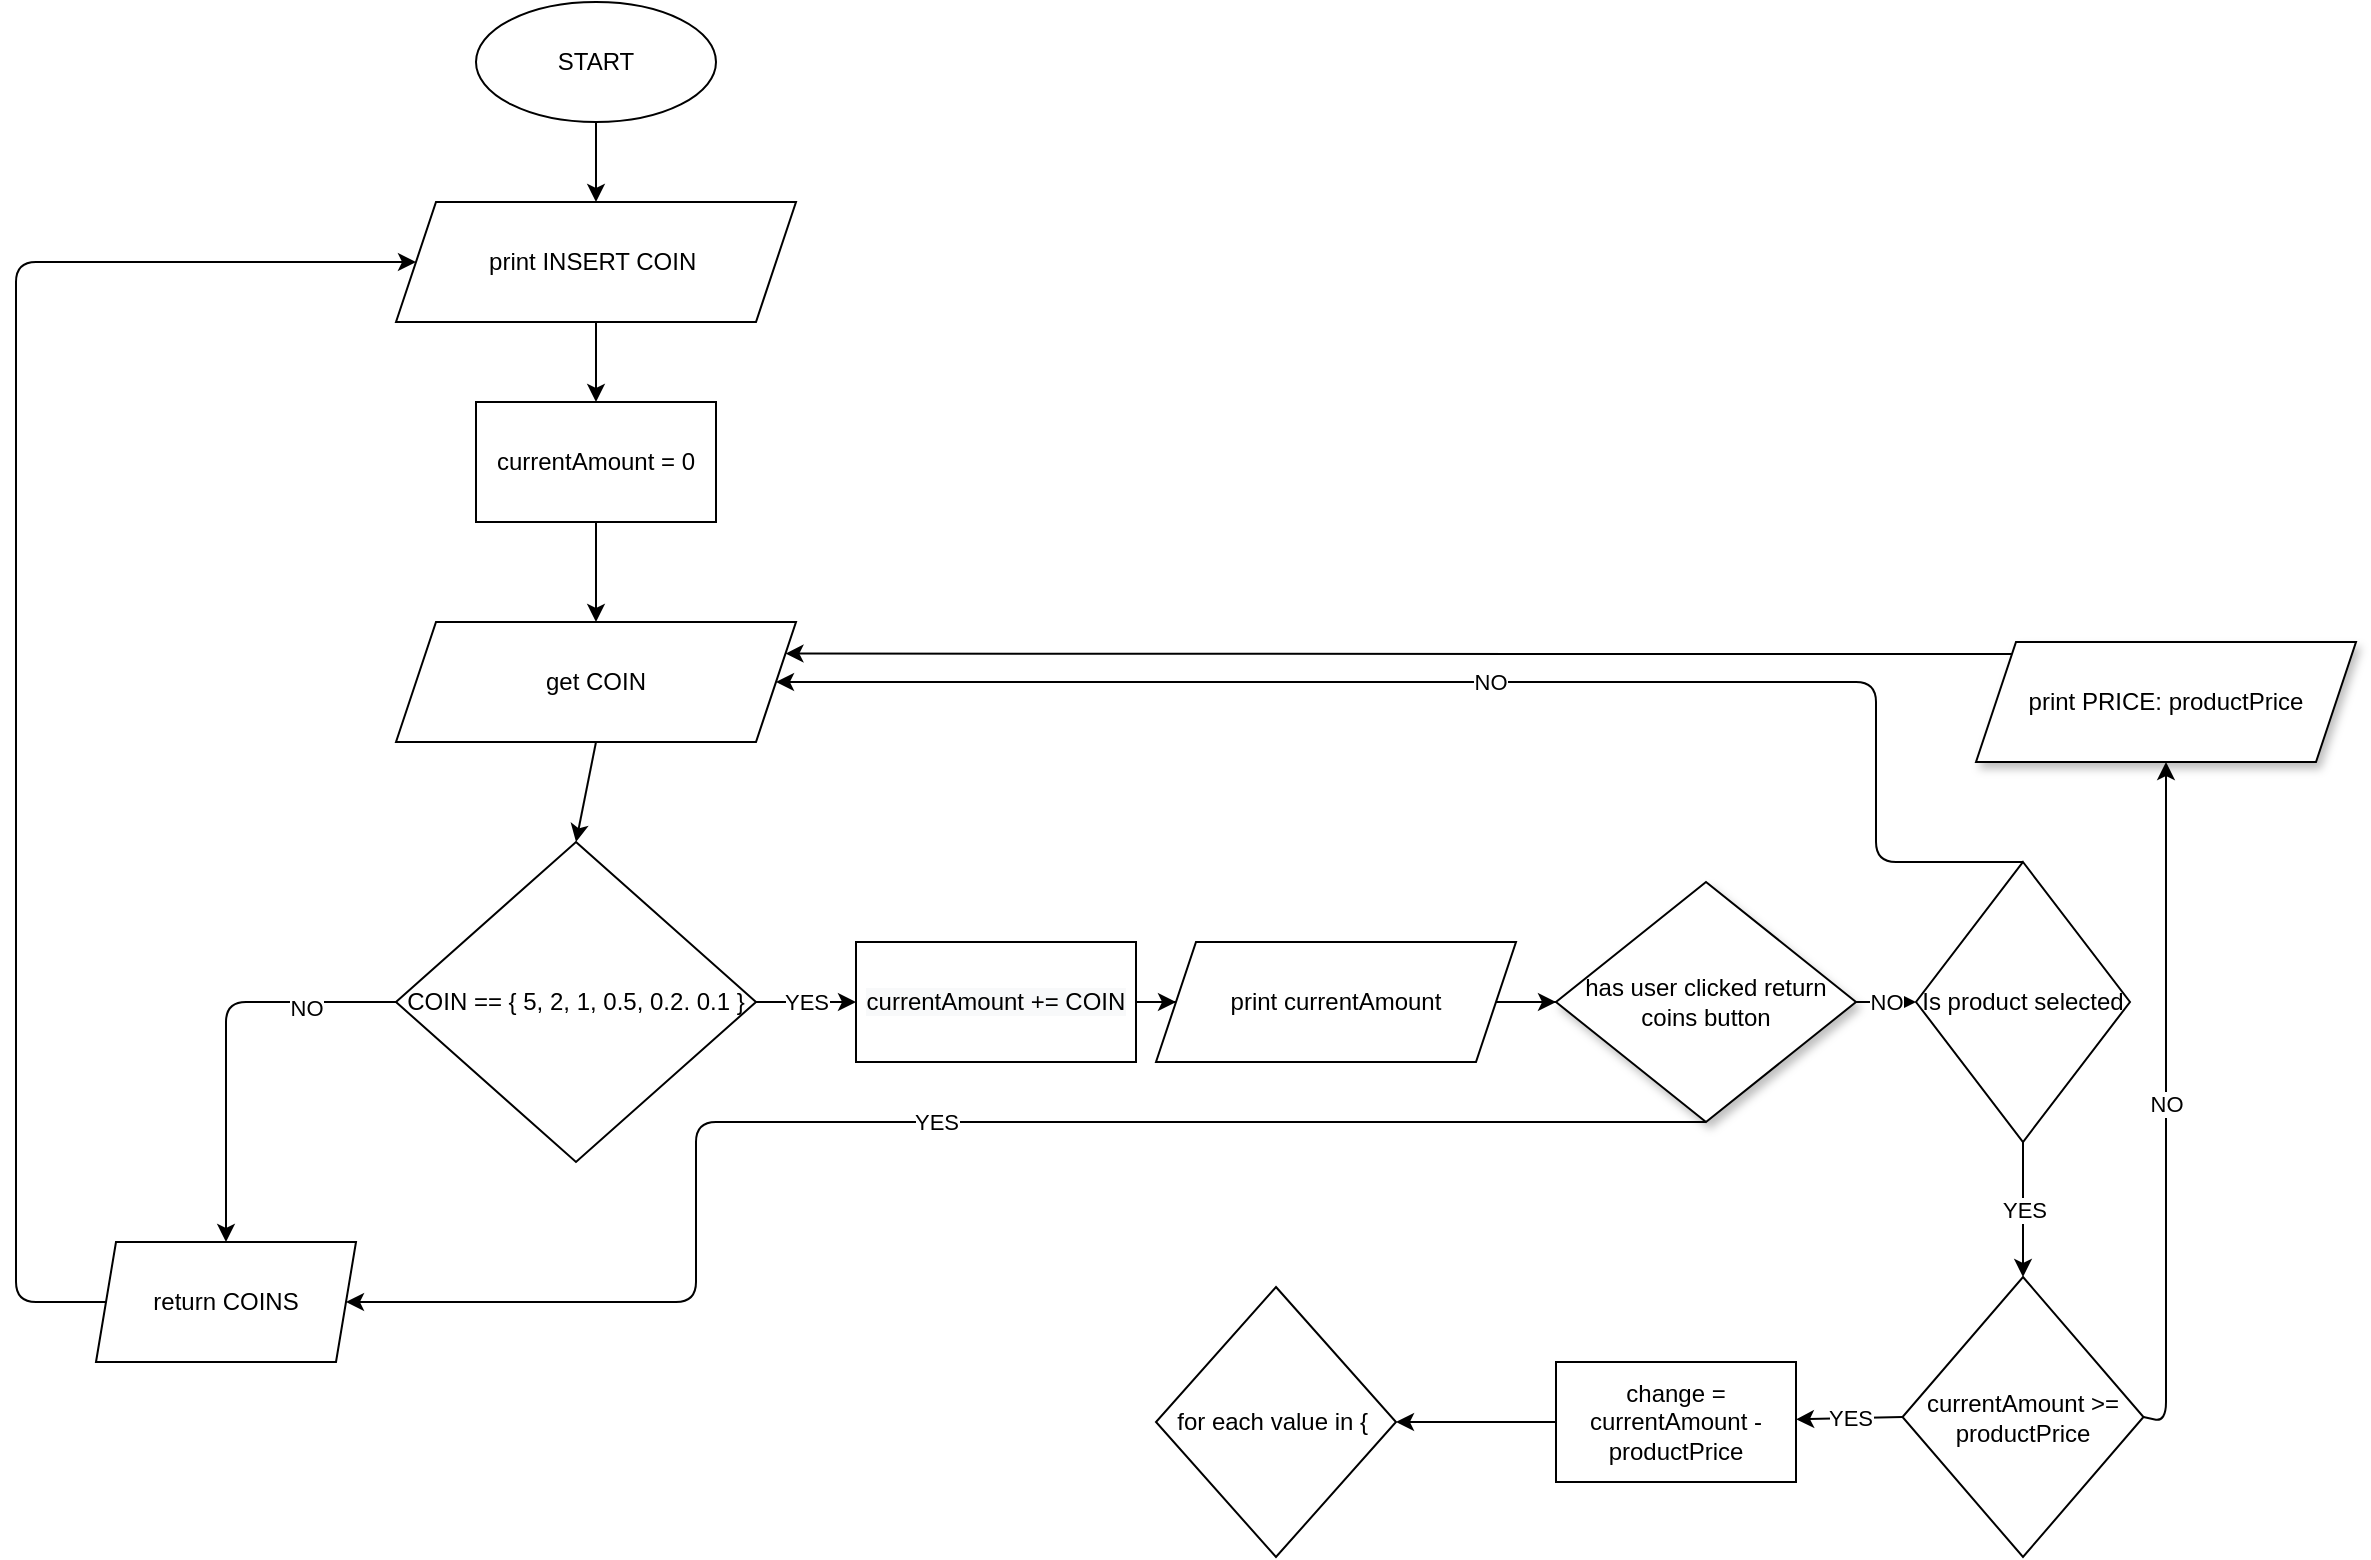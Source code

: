 <mxfile version="13.6.2" type="github">
  <diagram id="C5RBs43oDa-KdzZeNtuy" name="Page-1">
    <mxGraphModel dx="2019" dy="582" grid="1" gridSize="10" guides="1" tooltips="1" connect="1" arrows="1" fold="1" page="1" pageScale="1" pageWidth="827" pageHeight="1169" math="0" shadow="0">
      <root>
        <mxCell id="WIyWlLk6GJQsqaUBKTNV-0" />
        <mxCell id="WIyWlLk6GJQsqaUBKTNV-1" parent="WIyWlLk6GJQsqaUBKTNV-0" />
        <mxCell id="r75jW0JB1b5-8rUYqXUx-0" value="START" style="ellipse;whiteSpace=wrap;html=1;" vertex="1" parent="WIyWlLk6GJQsqaUBKTNV-1">
          <mxGeometry x="200" y="10" width="120" height="60" as="geometry" />
        </mxCell>
        <mxCell id="r75jW0JB1b5-8rUYqXUx-1" value="" style="endArrow=classic;html=1;exitX=0.5;exitY=1;exitDx=0;exitDy=0;entryX=0.5;entryY=0;entryDx=0;entryDy=0;" edge="1" parent="WIyWlLk6GJQsqaUBKTNV-1" source="r75jW0JB1b5-8rUYqXUx-0" target="r75jW0JB1b5-8rUYqXUx-2">
          <mxGeometry width="50" height="50" relative="1" as="geometry">
            <mxPoint x="230" y="150" as="sourcePoint" />
            <mxPoint x="220" y="140" as="targetPoint" />
          </mxGeometry>
        </mxCell>
        <mxCell id="r75jW0JB1b5-8rUYqXUx-2" value="print INSERT COIN&amp;nbsp;" style="shape=parallelogram;perimeter=parallelogramPerimeter;whiteSpace=wrap;html=1;fixedSize=1;" vertex="1" parent="WIyWlLk6GJQsqaUBKTNV-1">
          <mxGeometry x="160" y="110" width="200" height="60" as="geometry" />
        </mxCell>
        <mxCell id="r75jW0JB1b5-8rUYqXUx-3" value="get COIN" style="shape=parallelogram;perimeter=parallelogramPerimeter;whiteSpace=wrap;html=1;fixedSize=1;" vertex="1" parent="WIyWlLk6GJQsqaUBKTNV-1">
          <mxGeometry x="160" y="320" width="200" height="60" as="geometry" />
        </mxCell>
        <mxCell id="r75jW0JB1b5-8rUYqXUx-4" value="" style="endArrow=classic;html=1;exitX=0.5;exitY=1;exitDx=0;exitDy=0;entryX=0.5;entryY=0;entryDx=0;entryDy=0;" edge="1" parent="WIyWlLk6GJQsqaUBKTNV-1" source="r75jW0JB1b5-8rUYqXUx-2" target="r75jW0JB1b5-8rUYqXUx-23">
          <mxGeometry width="50" height="50" relative="1" as="geometry">
            <mxPoint x="240" y="200" as="sourcePoint" />
            <mxPoint x="260" y="230" as="targetPoint" />
          </mxGeometry>
        </mxCell>
        <mxCell id="r75jW0JB1b5-8rUYqXUx-5" value="COIN == { 5, 2, 1, 0.5, 0.2. 0.1 }" style="rhombus;whiteSpace=wrap;html=1;" vertex="1" parent="WIyWlLk6GJQsqaUBKTNV-1">
          <mxGeometry x="160" y="430" width="180" height="160" as="geometry" />
        </mxCell>
        <mxCell id="r75jW0JB1b5-8rUYqXUx-7" value="" style="endArrow=classic;html=1;exitX=0.5;exitY=1;exitDx=0;exitDy=0;entryX=0.5;entryY=0;entryDx=0;entryDy=0;" edge="1" parent="WIyWlLk6GJQsqaUBKTNV-1" source="r75jW0JB1b5-8rUYqXUx-3" target="r75jW0JB1b5-8rUYqXUx-5">
          <mxGeometry width="50" height="50" relative="1" as="geometry">
            <mxPoint x="380" y="440" as="sourcePoint" />
            <mxPoint x="430" y="390" as="targetPoint" />
          </mxGeometry>
        </mxCell>
        <mxCell id="r75jW0JB1b5-8rUYqXUx-10" value="" style="endArrow=classic;html=1;entryX=0;entryY=0.5;entryDx=0;entryDy=0;exitX=1;exitY=0.5;exitDx=0;exitDy=0;" edge="1" parent="WIyWlLk6GJQsqaUBKTNV-1" source="r75jW0JB1b5-8rUYqXUx-5" target="r75jW0JB1b5-8rUYqXUx-26">
          <mxGeometry relative="1" as="geometry">
            <mxPoint x="360" y="510" as="sourcePoint" />
            <mxPoint x="460" y="510" as="targetPoint" />
            <Array as="points" />
          </mxGeometry>
        </mxCell>
        <mxCell id="r75jW0JB1b5-8rUYqXUx-11" value="YES" style="edgeLabel;resizable=0;html=1;align=center;verticalAlign=middle;" connectable="0" vertex="1" parent="r75jW0JB1b5-8rUYqXUx-10">
          <mxGeometry relative="1" as="geometry" />
        </mxCell>
        <mxCell id="r75jW0JB1b5-8rUYqXUx-20" value="" style="endArrow=classic;html=1;entryX=0.5;entryY=0;entryDx=0;entryDy=0;" edge="1" parent="WIyWlLk6GJQsqaUBKTNV-1" target="r75jW0JB1b5-8rUYqXUx-22">
          <mxGeometry relative="1" as="geometry">
            <mxPoint x="160" y="510" as="sourcePoint" />
            <mxPoint x="80" y="720" as="targetPoint" />
            <Array as="points">
              <mxPoint x="75" y="510" />
              <mxPoint x="75" y="530" />
            </Array>
          </mxGeometry>
        </mxCell>
        <mxCell id="r75jW0JB1b5-8rUYqXUx-21" value="NO" style="edgeLabel;resizable=0;html=1;align=center;verticalAlign=middle;" connectable="0" vertex="1" parent="r75jW0JB1b5-8rUYqXUx-20">
          <mxGeometry relative="1" as="geometry">
            <mxPoint x="40" y="-15" as="offset" />
          </mxGeometry>
        </mxCell>
        <mxCell id="r75jW0JB1b5-8rUYqXUx-22" value="return COINS" style="shape=parallelogram;perimeter=parallelogramPerimeter;whiteSpace=wrap;html=1;fixedSize=1;size=10;" vertex="1" parent="WIyWlLk6GJQsqaUBKTNV-1">
          <mxGeometry x="10" y="630" width="130" height="60" as="geometry" />
        </mxCell>
        <mxCell id="r75jW0JB1b5-8rUYqXUx-25" value="" style="edgeStyle=orthogonalEdgeStyle;rounded=0;orthogonalLoop=1;jettySize=auto;html=1;" edge="1" parent="WIyWlLk6GJQsqaUBKTNV-1" source="r75jW0JB1b5-8rUYqXUx-23" target="r75jW0JB1b5-8rUYqXUx-3">
          <mxGeometry relative="1" as="geometry" />
        </mxCell>
        <mxCell id="r75jW0JB1b5-8rUYqXUx-23" value="currentAmount = 0" style="rounded=0;whiteSpace=wrap;html=1;" vertex="1" parent="WIyWlLk6GJQsqaUBKTNV-1">
          <mxGeometry x="200" y="210" width="120" height="60" as="geometry" />
        </mxCell>
        <mxCell id="r75jW0JB1b5-8rUYqXUx-28" value="" style="edgeStyle=orthogonalEdgeStyle;rounded=0;orthogonalLoop=1;jettySize=auto;html=1;" edge="1" parent="WIyWlLk6GJQsqaUBKTNV-1" source="r75jW0JB1b5-8rUYqXUx-26" target="r75jW0JB1b5-8rUYqXUx-27">
          <mxGeometry relative="1" as="geometry" />
        </mxCell>
        <mxCell id="r75jW0JB1b5-8rUYqXUx-26" value="&lt;span style=&quot;color: rgb(0 , 0 , 0) ; font-family: &amp;#34;helvetica&amp;#34; ; font-size: 12px ; font-style: normal ; font-weight: 400 ; letter-spacing: normal ; text-align: center ; text-indent: 0px ; text-transform: none ; word-spacing: 0px ; background-color: rgb(248 , 249 , 250) ; display: inline ; float: none&quot;&gt;currentAmount += COIN&lt;/span&gt;" style="rounded=0;whiteSpace=wrap;html=1;" vertex="1" parent="WIyWlLk6GJQsqaUBKTNV-1">
          <mxGeometry x="390" y="480" width="140" height="60" as="geometry" />
        </mxCell>
        <mxCell id="r75jW0JB1b5-8rUYqXUx-57" value="" style="edgeStyle=orthogonalEdgeStyle;rounded=0;orthogonalLoop=1;jettySize=auto;html=1;" edge="1" parent="WIyWlLk6GJQsqaUBKTNV-1" source="r75jW0JB1b5-8rUYqXUx-27" target="r75jW0JB1b5-8rUYqXUx-52">
          <mxGeometry relative="1" as="geometry" />
        </mxCell>
        <mxCell id="r75jW0JB1b5-8rUYqXUx-27" value="print currentAmount" style="shape=parallelogram;perimeter=parallelogramPerimeter;whiteSpace=wrap;html=1;fixedSize=1;rounded=0;" vertex="1" parent="WIyWlLk6GJQsqaUBKTNV-1">
          <mxGeometry x="540" y="480" width="180" height="60" as="geometry" />
        </mxCell>
        <mxCell id="r75jW0JB1b5-8rUYqXUx-30" value="Is product selected" style="rhombus;whiteSpace=wrap;html=1;rounded=0;" vertex="1" parent="WIyWlLk6GJQsqaUBKTNV-1">
          <mxGeometry x="920" y="440" width="107" height="140" as="geometry" />
        </mxCell>
        <mxCell id="r75jW0JB1b5-8rUYqXUx-34" value="" style="endArrow=classic;html=1;entryX=1;entryY=0.5;entryDx=0;entryDy=0;exitX=0.5;exitY=0;exitDx=0;exitDy=0;" edge="1" parent="WIyWlLk6GJQsqaUBKTNV-1" source="r75jW0JB1b5-8rUYqXUx-30" target="r75jW0JB1b5-8rUYqXUx-3">
          <mxGeometry relative="1" as="geometry">
            <mxPoint x="770" y="400" as="sourcePoint" />
            <mxPoint x="630" y="400" as="targetPoint" />
            <Array as="points">
              <mxPoint x="900" y="440" />
              <mxPoint x="900" y="350" />
            </Array>
          </mxGeometry>
        </mxCell>
        <mxCell id="r75jW0JB1b5-8rUYqXUx-35" value="NO" style="edgeLabel;resizable=0;html=1;align=center;verticalAlign=middle;" connectable="0" vertex="1" parent="r75jW0JB1b5-8rUYqXUx-34">
          <mxGeometry relative="1" as="geometry" />
        </mxCell>
        <mxCell id="r75jW0JB1b5-8rUYqXUx-36" value="YES&lt;br&gt;" style="endArrow=classic;html=1;exitX=0.5;exitY=1;exitDx=0;exitDy=0;" edge="1" parent="WIyWlLk6GJQsqaUBKTNV-1" source="r75jW0JB1b5-8rUYqXUx-30" target="r75jW0JB1b5-8rUYqXUx-38">
          <mxGeometry relative="1" as="geometry">
            <mxPoint x="530" y="520" as="sourcePoint" />
            <mxPoint x="881" y="640" as="targetPoint" />
            <Array as="points" />
          </mxGeometry>
        </mxCell>
        <mxCell id="r75jW0JB1b5-8rUYqXUx-37" value="YES" style="edgeLabel;resizable=0;html=1;align=center;verticalAlign=middle;" connectable="0" vertex="1" parent="r75jW0JB1b5-8rUYqXUx-36">
          <mxGeometry relative="1" as="geometry" />
        </mxCell>
        <mxCell id="r75jW0JB1b5-8rUYqXUx-38" value="currentAmount &amp;gt;= productPrice" style="rhombus;whiteSpace=wrap;html=1;" vertex="1" parent="WIyWlLk6GJQsqaUBKTNV-1">
          <mxGeometry x="913.25" y="647.5" width="120.5" height="140" as="geometry" />
        </mxCell>
        <mxCell id="r75jW0JB1b5-8rUYqXUx-40" value="" style="endArrow=classic;html=1;exitX=1;exitY=0.5;exitDx=0;exitDy=0;entryX=0.5;entryY=1;entryDx=0;entryDy=0;" edge="1" parent="WIyWlLk6GJQsqaUBKTNV-1" source="r75jW0JB1b5-8rUYqXUx-38" target="r75jW0JB1b5-8rUYqXUx-42">
          <mxGeometry relative="1" as="geometry">
            <mxPoint x="980" y="690" as="sourcePoint" />
            <mxPoint x="930" y="280" as="targetPoint" />
            <Array as="points">
              <mxPoint x="1045" y="720" />
            </Array>
          </mxGeometry>
        </mxCell>
        <mxCell id="r75jW0JB1b5-8rUYqXUx-41" value="NO" style="edgeLabel;resizable=0;html=1;align=center;verticalAlign=middle;" connectable="0" vertex="1" parent="r75jW0JB1b5-8rUYqXUx-40">
          <mxGeometry relative="1" as="geometry" />
        </mxCell>
        <mxCell id="r75jW0JB1b5-8rUYqXUx-43" style="edgeStyle=orthogonalEdgeStyle;rounded=0;orthogonalLoop=1;jettySize=auto;html=1;entryX=1;entryY=0.25;entryDx=0;entryDy=0;" edge="1" parent="WIyWlLk6GJQsqaUBKTNV-1" source="r75jW0JB1b5-8rUYqXUx-42" target="r75jW0JB1b5-8rUYqXUx-3">
          <mxGeometry relative="1" as="geometry">
            <mxPoint x="480" y="280" as="targetPoint" />
            <Array as="points">
              <mxPoint x="790" y="336" />
              <mxPoint x="790" y="336" />
            </Array>
          </mxGeometry>
        </mxCell>
        <mxCell id="r75jW0JB1b5-8rUYqXUx-42" value="print PRICE: productPrice" style="shape=parallelogram;perimeter=parallelogramPerimeter;whiteSpace=wrap;html=1;fixedSize=1;shadow=1;" vertex="1" parent="WIyWlLk6GJQsqaUBKTNV-1">
          <mxGeometry x="950" y="330" width="190" height="60" as="geometry" />
        </mxCell>
        <mxCell id="r75jW0JB1b5-8rUYqXUx-44" value="" style="endArrow=classic;html=1;exitX=0;exitY=0.5;exitDx=0;exitDy=0;entryX=0;entryY=0.5;entryDx=0;entryDy=0;" edge="1" parent="WIyWlLk6GJQsqaUBKTNV-1" source="r75jW0JB1b5-8rUYqXUx-22" target="r75jW0JB1b5-8rUYqXUx-2">
          <mxGeometry width="50" height="50" relative="1" as="geometry">
            <mxPoint x="20" y="480" as="sourcePoint" />
            <mxPoint x="70" y="430" as="targetPoint" />
            <Array as="points">
              <mxPoint x="-30" y="660" />
              <mxPoint x="-30" y="140" />
            </Array>
          </mxGeometry>
        </mxCell>
        <mxCell id="r75jW0JB1b5-8rUYqXUx-45" value="" style="endArrow=classic;html=1;exitX=0;exitY=0.5;exitDx=0;exitDy=0;" edge="1" parent="WIyWlLk6GJQsqaUBKTNV-1" source="r75jW0JB1b5-8rUYqXUx-38" target="r75jW0JB1b5-8rUYqXUx-49">
          <mxGeometry relative="1" as="geometry">
            <mxPoint x="590" y="719.5" as="sourcePoint" />
            <mxPoint x="670" y="720" as="targetPoint" />
          </mxGeometry>
        </mxCell>
        <mxCell id="r75jW0JB1b5-8rUYqXUx-46" value="YES" style="edgeLabel;resizable=0;html=1;align=center;verticalAlign=middle;" connectable="0" vertex="1" parent="r75jW0JB1b5-8rUYqXUx-45">
          <mxGeometry relative="1" as="geometry" />
        </mxCell>
        <mxCell id="r75jW0JB1b5-8rUYqXUx-51" value="" style="edgeStyle=orthogonalEdgeStyle;rounded=0;orthogonalLoop=1;jettySize=auto;html=1;" edge="1" parent="WIyWlLk6GJQsqaUBKTNV-1" source="r75jW0JB1b5-8rUYqXUx-49" target="r75jW0JB1b5-8rUYqXUx-50">
          <mxGeometry relative="1" as="geometry" />
        </mxCell>
        <mxCell id="r75jW0JB1b5-8rUYqXUx-49" value="change = currentAmount - productPrice" style="rounded=0;whiteSpace=wrap;html=1;" vertex="1" parent="WIyWlLk6GJQsqaUBKTNV-1">
          <mxGeometry x="740" y="690" width="120" height="60" as="geometry" />
        </mxCell>
        <mxCell id="r75jW0JB1b5-8rUYqXUx-50" value="for each value in {&amp;nbsp;" style="rhombus;whiteSpace=wrap;html=1;rounded=0;" vertex="1" parent="WIyWlLk6GJQsqaUBKTNV-1">
          <mxGeometry x="540" y="652.5" width="120" height="135" as="geometry" />
        </mxCell>
        <mxCell id="r75jW0JB1b5-8rUYqXUx-52" value="has user clicked return coins button" style="rhombus;whiteSpace=wrap;html=1;shadow=1;" vertex="1" parent="WIyWlLk6GJQsqaUBKTNV-1">
          <mxGeometry x="740" y="450" width="150" height="120" as="geometry" />
        </mxCell>
        <mxCell id="r75jW0JB1b5-8rUYqXUx-54" value="" style="endArrow=classic;html=1;entryX=0;entryY=0.5;entryDx=0;entryDy=0;exitX=1;exitY=0.5;exitDx=0;exitDy=0;" edge="1" parent="WIyWlLk6GJQsqaUBKTNV-1" source="r75jW0JB1b5-8rUYqXUx-52" target="r75jW0JB1b5-8rUYqXUx-30">
          <mxGeometry relative="1" as="geometry">
            <mxPoint x="390" y="550" as="sourcePoint" />
            <mxPoint x="550" y="550" as="targetPoint" />
          </mxGeometry>
        </mxCell>
        <mxCell id="r75jW0JB1b5-8rUYqXUx-55" value="NO" style="edgeLabel;resizable=0;html=1;align=center;verticalAlign=middle;" connectable="0" vertex="1" parent="r75jW0JB1b5-8rUYqXUx-54">
          <mxGeometry relative="1" as="geometry" />
        </mxCell>
        <mxCell id="r75jW0JB1b5-8rUYqXUx-58" value="" style="endArrow=classic;html=1;entryX=1;entryY=0.5;entryDx=0;entryDy=0;exitX=0.5;exitY=1;exitDx=0;exitDy=0;" edge="1" parent="WIyWlLk6GJQsqaUBKTNV-1" source="r75jW0JB1b5-8rUYqXUx-52" target="r75jW0JB1b5-8rUYqXUx-22">
          <mxGeometry relative="1" as="geometry">
            <mxPoint x="390" y="550" as="sourcePoint" />
            <mxPoint x="550" y="550" as="targetPoint" />
            <Array as="points">
              <mxPoint x="310" y="570" />
              <mxPoint x="310" y="660" />
            </Array>
          </mxGeometry>
        </mxCell>
        <mxCell id="r75jW0JB1b5-8rUYqXUx-59" value="YES" style="edgeLabel;resizable=0;html=1;align=center;verticalAlign=middle;" connectable="0" vertex="1" parent="r75jW0JB1b5-8rUYqXUx-58">
          <mxGeometry relative="1" as="geometry" />
        </mxCell>
      </root>
    </mxGraphModel>
  </diagram>
</mxfile>
